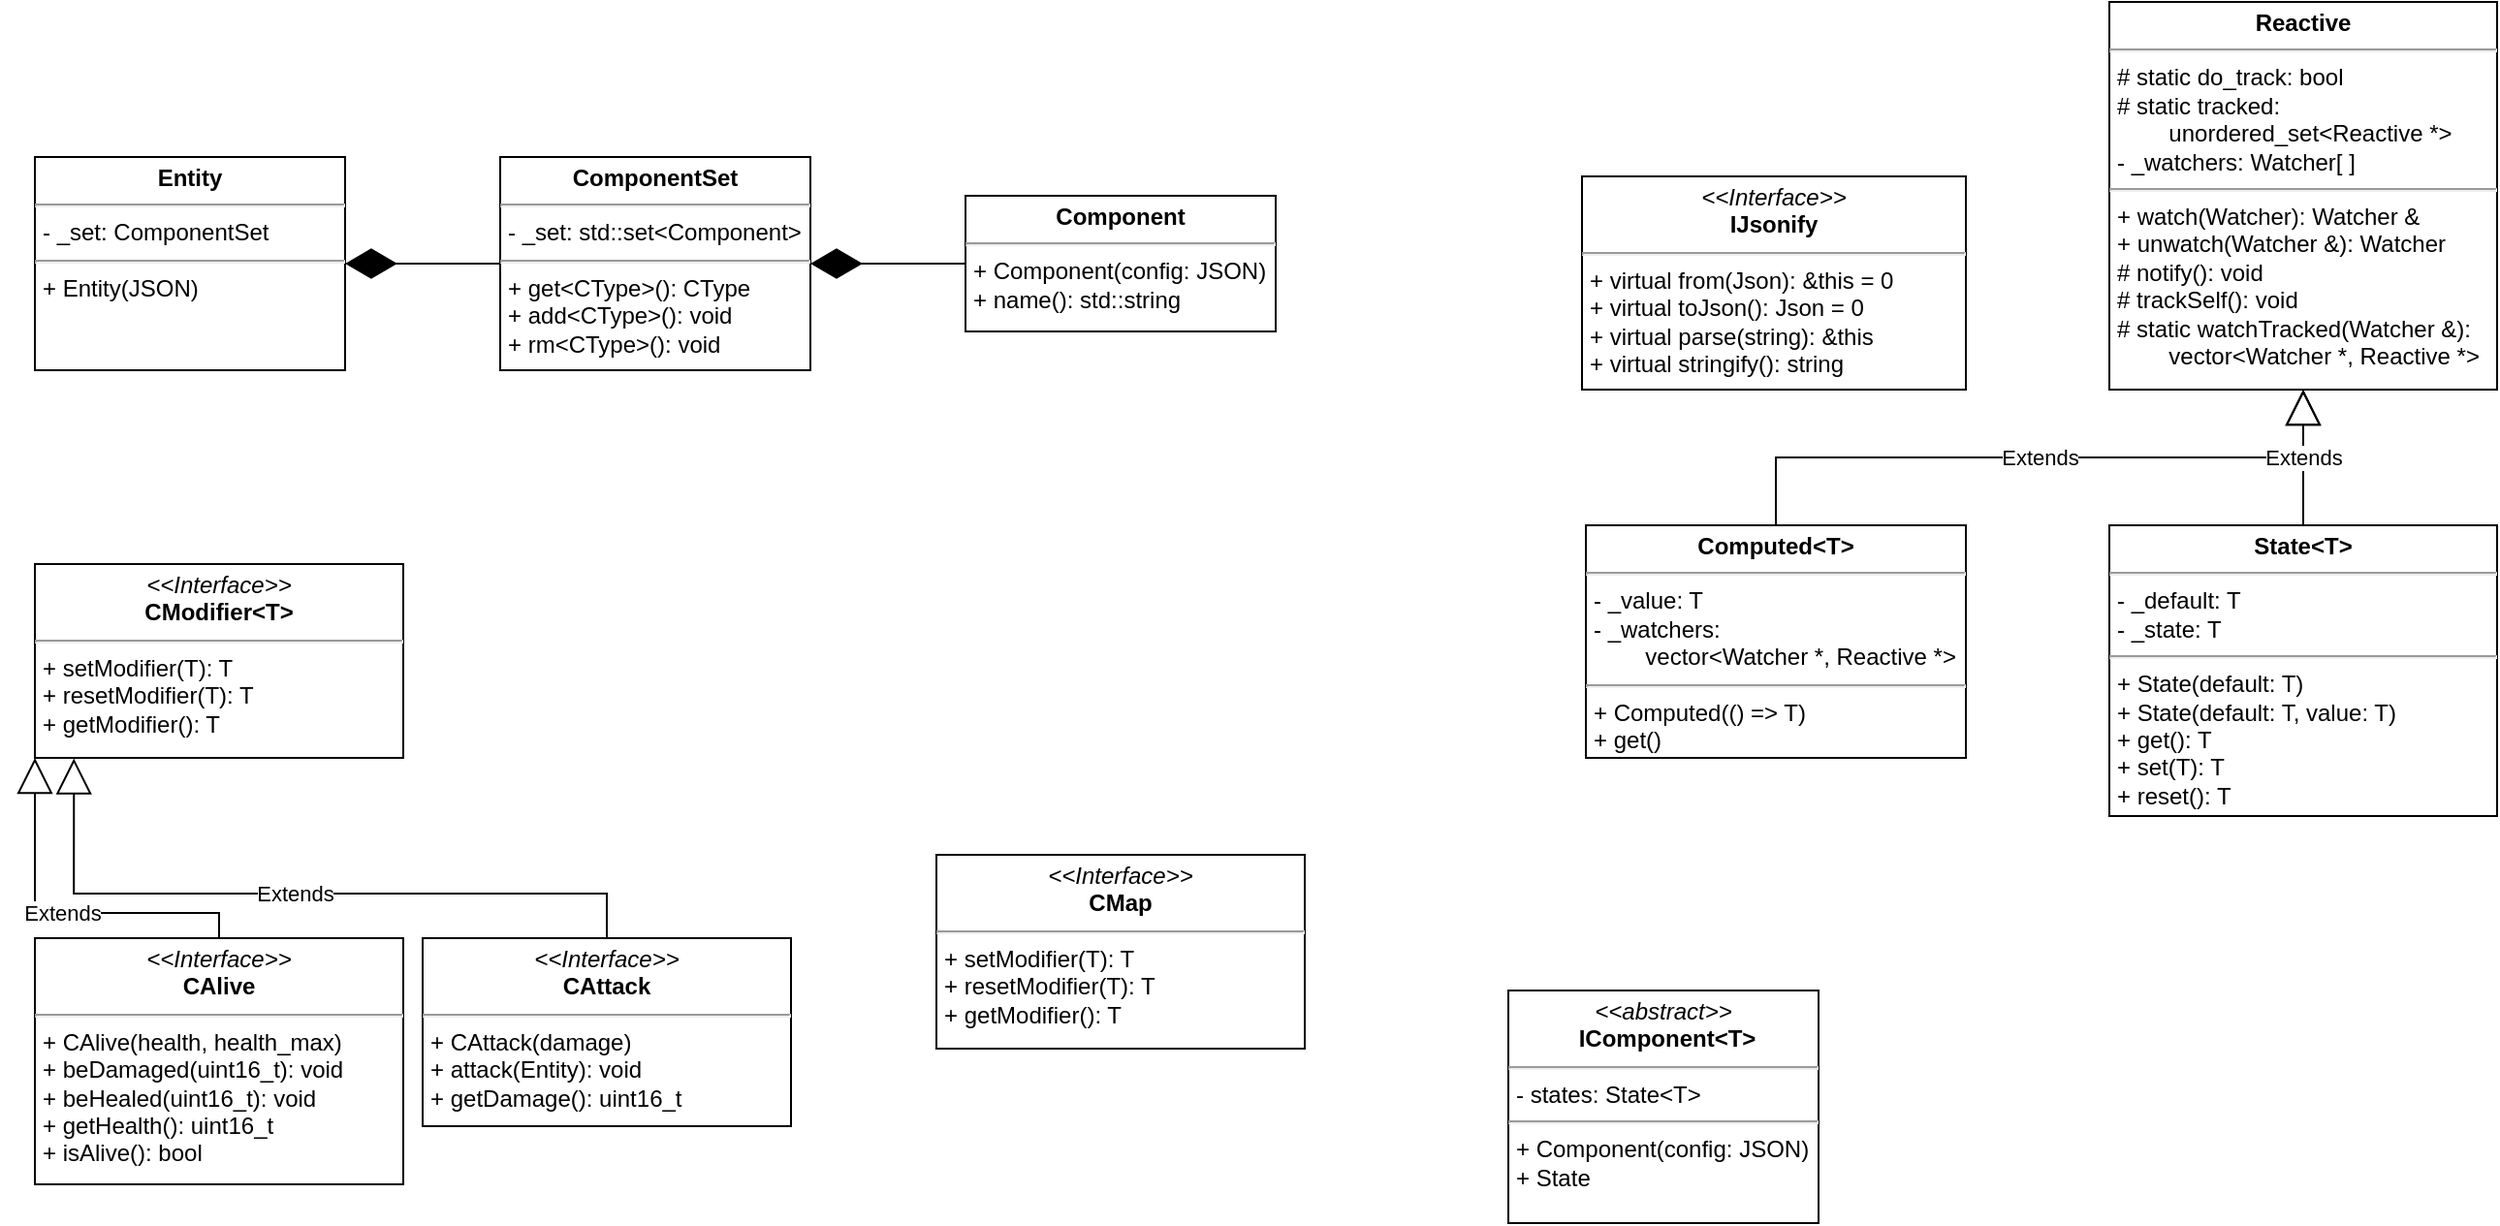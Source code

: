 <mxfile version="25.0.3">
  <diagram id="C5RBs43oDa-KdzZeNtuy" name="Page-1">
    <mxGraphModel dx="875" dy="548" grid="1" gridSize="10" guides="1" tooltips="1" connect="1" arrows="1" fold="1" page="1" pageScale="1" pageWidth="827" pageHeight="1169" math="0" shadow="0">
      <root>
        <mxCell id="WIyWlLk6GJQsqaUBKTNV-0" />
        <mxCell id="WIyWlLk6GJQsqaUBKTNV-1" parent="WIyWlLk6GJQsqaUBKTNV-0" />
        <mxCell id="HwnYzVGG-viCmn4Wa0q9-55" value="Extends" style="endArrow=block;endSize=16;endFill=0;html=1;rounded=0;edgeStyle=orthogonalEdgeStyle;entryX=0;entryY=1;entryDx=0;entryDy=0;" parent="WIyWlLk6GJQsqaUBKTNV-1" source="HwnYzVGG-viCmn4Wa0q9-69" target="HwnYzVGG-viCmn4Wa0q9-71" edge="1">
          <mxGeometry width="160" relative="1" as="geometry">
            <mxPoint x="280" y="410" as="sourcePoint" />
            <mxPoint x="440" y="410" as="targetPoint" />
            <Array as="points">
              <mxPoint x="185" y="500" />
              <mxPoint x="90" y="500" />
            </Array>
          </mxGeometry>
        </mxCell>
        <mxCell id="HwnYzVGG-viCmn4Wa0q9-69" value="&lt;p style=&quot;margin:0px;margin-top:4px;text-align:center;&quot;&gt;&lt;i&gt;&amp;lt;&amp;lt;Interface&amp;gt;&amp;gt;&lt;/i&gt;&lt;br&gt;&lt;b&gt;CAlive&lt;/b&gt;&lt;/p&gt;&lt;hr&gt;&lt;p style=&quot;margin:0px;margin-left:4px;&quot;&gt;+ CAlive(health, health_max)&lt;/p&gt;&lt;p style=&quot;margin:0px;margin-left:4px;&quot;&gt;+ beDamaged(uint16_t): void&lt;/p&gt;&lt;p style=&quot;margin:0px;margin-left:4px;&quot;&gt;+ beHealed(uint16_t): void&lt;/p&gt;&lt;p style=&quot;margin:0px;margin-left:4px;&quot;&gt;+ getHealth(): uint16_t&lt;/p&gt;&lt;p style=&quot;margin:0px;margin-left:4px;&quot;&gt;+ isAlive(): bool&lt;/p&gt;" style="verticalAlign=top;align=left;overflow=fill;html=1;whiteSpace=wrap;" parent="WIyWlLk6GJQsqaUBKTNV-1" vertex="1">
          <mxGeometry x="90" y="513" width="190" height="127" as="geometry" />
        </mxCell>
        <mxCell id="HwnYzVGG-viCmn4Wa0q9-70" style="edgeStyle=orthogonalEdgeStyle;rounded=0;orthogonalLoop=1;jettySize=auto;html=1;exitX=0.5;exitY=1;exitDx=0;exitDy=0;" parent="WIyWlLk6GJQsqaUBKTNV-1" source="HwnYzVGG-viCmn4Wa0q9-69" target="HwnYzVGG-viCmn4Wa0q9-69" edge="1">
          <mxGeometry relative="1" as="geometry" />
        </mxCell>
        <mxCell id="HwnYzVGG-viCmn4Wa0q9-71" value="&lt;p style=&quot;margin:0px;margin-top:4px;text-align:center;&quot;&gt;&lt;i&gt;&amp;lt;&amp;lt;Interface&amp;gt;&amp;gt;&lt;/i&gt;&lt;br&gt;&lt;b&gt;CModifier&amp;lt;T&amp;gt;&lt;/b&gt;&lt;/p&gt;&lt;hr&gt;&lt;p style=&quot;margin:0px;margin-left:4px;&quot;&gt;+ setModifier(T): T&lt;/p&gt;&lt;p style=&quot;margin:0px;margin-left:4px;&quot;&gt;+ resetModifier(T): T&lt;/p&gt;&lt;p style=&quot;margin:0px;margin-left:4px;&quot;&gt;+ getModifier(): T&lt;/p&gt;" style="verticalAlign=top;align=left;overflow=fill;html=1;whiteSpace=wrap;" parent="WIyWlLk6GJQsqaUBKTNV-1" vertex="1">
          <mxGeometry x="90" y="320" width="190" height="100" as="geometry" />
        </mxCell>
        <mxCell id="HwnYzVGG-viCmn4Wa0q9-72" value="&lt;p style=&quot;margin:0px;margin-top:4px;text-align:center;&quot;&gt;&lt;i&gt;&amp;lt;&amp;lt;Interface&amp;gt;&amp;gt;&lt;/i&gt;&lt;br&gt;&lt;b&gt;CAttack&lt;/b&gt;&lt;/p&gt;&lt;hr&gt;&lt;p style=&quot;margin:0px;margin-left:4px;&quot;&gt;+ CAttack(damage)&lt;br&gt;+ attack(Entity): void&lt;/p&gt;&lt;p style=&quot;margin:0px;margin-left:4px;&quot;&gt;+ getDamage(): uint16_t&lt;/p&gt;" style="verticalAlign=top;align=left;overflow=fill;html=1;whiteSpace=wrap;" parent="WIyWlLk6GJQsqaUBKTNV-1" vertex="1">
          <mxGeometry x="290" y="513" width="190" height="97" as="geometry" />
        </mxCell>
        <mxCell id="HwnYzVGG-viCmn4Wa0q9-73" value="Extends" style="endArrow=block;endSize=16;endFill=0;html=1;rounded=0;exitX=0.5;exitY=0;exitDx=0;exitDy=0;entryX=0.106;entryY=1.003;entryDx=0;entryDy=0;edgeStyle=orthogonalEdgeStyle;entryPerimeter=0;" parent="WIyWlLk6GJQsqaUBKTNV-1" source="HwnYzVGG-viCmn4Wa0q9-72" target="HwnYzVGG-viCmn4Wa0q9-71" edge="1">
          <mxGeometry width="160" relative="1" as="geometry">
            <mxPoint x="330" y="500" as="sourcePoint" />
            <mxPoint x="490" y="500" as="targetPoint" />
            <Array as="points">
              <mxPoint x="385" y="490" />
              <mxPoint x="110" y="490" />
            </Array>
          </mxGeometry>
        </mxCell>
        <mxCell id="HwnYzVGG-viCmn4Wa0q9-75" value="&lt;p style=&quot;margin:0px;margin-top:4px;text-align:center;&quot;&gt;&lt;b&gt;ComponentSet&lt;/b&gt;&lt;/p&gt;&lt;hr&gt;&lt;p style=&quot;margin:0px;margin-left:4px;&quot;&gt;- _set: std::set&amp;lt;Component&amp;gt;&lt;/p&gt;&lt;hr&gt;&lt;p style=&quot;margin:0px;margin-left:4px;&quot;&gt;+ get&amp;lt;CType&amp;gt;(): CType&lt;/p&gt;&lt;p style=&quot;margin:0px;margin-left:4px;&quot;&gt;+ add&amp;lt;CType&amp;gt;(): void&lt;/p&gt;&lt;p style=&quot;margin:0px;margin-left:4px;&quot;&gt;+ rm&amp;lt;CType&amp;gt;(): void&lt;/p&gt;" style="verticalAlign=top;align=left;overflow=fill;html=1;whiteSpace=wrap;" parent="WIyWlLk6GJQsqaUBKTNV-1" vertex="1">
          <mxGeometry x="330" y="110" width="160" height="110" as="geometry" />
        </mxCell>
        <mxCell id="HwnYzVGG-viCmn4Wa0q9-76" value="&lt;p style=&quot;margin:0px;margin-top:4px;text-align:center;&quot;&gt;&lt;b&gt;Component&lt;/b&gt;&lt;/p&gt;&lt;hr&gt;&lt;p style=&quot;margin:0px;margin-left:4px;&quot;&gt;+ Component(config: JSON)&lt;/p&gt;&lt;p style=&quot;margin:0px;margin-left:4px;&quot;&gt;+ name(): std::string&lt;/p&gt;" style="verticalAlign=top;align=left;overflow=fill;html=1;whiteSpace=wrap;" parent="WIyWlLk6GJQsqaUBKTNV-1" vertex="1">
          <mxGeometry x="570" y="130" width="160" height="70" as="geometry" />
        </mxCell>
        <mxCell id="HwnYzVGG-viCmn4Wa0q9-81" value="" style="endArrow=diamondThin;endFill=1;endSize=24;html=1;rounded=0;edgeStyle=orthogonalEdgeStyle;" parent="WIyWlLk6GJQsqaUBKTNV-1" source="HwnYzVGG-viCmn4Wa0q9-76" target="HwnYzVGG-viCmn4Wa0q9-75" edge="1">
          <mxGeometry width="160" relative="1" as="geometry">
            <mxPoint x="400" y="440" as="sourcePoint" />
            <mxPoint x="560" y="440" as="targetPoint" />
          </mxGeometry>
        </mxCell>
        <mxCell id="HwnYzVGG-viCmn4Wa0q9-82" value="&lt;p style=&quot;margin:0px;margin-top:4px;text-align:center;&quot;&gt;&lt;b&gt;Entity&lt;/b&gt;&lt;/p&gt;&lt;hr&gt;&lt;p style=&quot;margin:0px;margin-left:4px;&quot;&gt;- _set: ComponentSet&lt;/p&gt;&lt;hr&gt;&lt;p style=&quot;margin:0px;margin-left:4px;&quot;&gt;+ Entity(JSON)&lt;/p&gt;" style="verticalAlign=top;align=left;overflow=fill;html=1;whiteSpace=wrap;" parent="WIyWlLk6GJQsqaUBKTNV-1" vertex="1">
          <mxGeometry x="90" y="110" width="160" height="110" as="geometry" />
        </mxCell>
        <mxCell id="HwnYzVGG-viCmn4Wa0q9-85" value="" style="endArrow=diamondThin;endFill=1;endSize=24;html=1;rounded=0;edgeStyle=orthogonalEdgeStyle;" parent="WIyWlLk6GJQsqaUBKTNV-1" source="HwnYzVGG-viCmn4Wa0q9-75" target="HwnYzVGG-viCmn4Wa0q9-82" edge="1">
          <mxGeometry width="160" relative="1" as="geometry">
            <mxPoint x="270" y="220" as="sourcePoint" />
            <mxPoint x="430" y="220" as="targetPoint" />
          </mxGeometry>
        </mxCell>
        <mxCell id="HwnYzVGG-viCmn4Wa0q9-86" value="&lt;p style=&quot;margin:0px;margin-top:4px;text-align:center;&quot;&gt;&lt;i&gt;&amp;lt;&amp;lt;Interface&amp;gt;&amp;gt;&lt;/i&gt;&lt;br&gt;&lt;b&gt;CMap&lt;/b&gt;&lt;/p&gt;&lt;hr&gt;&lt;p style=&quot;margin:0px;margin-left:4px;&quot;&gt;+ setModifier(T): T&lt;/p&gt;&lt;p style=&quot;margin:0px;margin-left:4px;&quot;&gt;+ resetModifier(T): T&lt;/p&gt;&lt;p style=&quot;margin:0px;margin-left:4px;&quot;&gt;+ getModifier(): T&lt;/p&gt;" style="verticalAlign=top;align=left;overflow=fill;html=1;whiteSpace=wrap;" parent="WIyWlLk6GJQsqaUBKTNV-1" vertex="1">
          <mxGeometry x="555" y="470" width="190" height="100" as="geometry" />
        </mxCell>
        <mxCell id="1AaOihTlzgc76VjH7H-S-1" value="&lt;p style=&quot;margin:0px;margin-top:4px;text-align:center;&quot;&gt;&lt;b&gt;Computed&amp;lt;T&amp;gt;&lt;/b&gt;&lt;/p&gt;&lt;hr&gt;&lt;p style=&quot;margin:0px;margin-left:4px;&quot;&gt;&lt;span style=&quot;background-color: initial;&quot;&gt;- _value: T&lt;/span&gt;&lt;/p&gt;&lt;p style=&quot;margin:0px;margin-left:4px;&quot;&gt;&lt;span style=&quot;background-color: initial;&quot;&gt;- _watchers:&lt;/span&gt;&lt;/p&gt;&lt;p style=&quot;margin:0px;margin-left:4px;&quot;&gt;&lt;span style=&quot;background-color: initial;&quot;&gt;&lt;span style=&quot;white-space: pre;&quot;&gt;&#x9;&lt;/span&gt;vector&amp;lt;Watcher *, Reactive *&amp;gt;&lt;/span&gt;&lt;/p&gt;&lt;hr&gt;&lt;p style=&quot;margin:0px;margin-left:4px;&quot;&gt;&lt;span style=&quot;background-color: initial;&quot;&gt;+ Computed(() =&amp;gt; T)&lt;/span&gt;&lt;/p&gt;&lt;p style=&quot;margin:0px;margin-left:4px;&quot;&gt;&lt;span style=&quot;background-color: initial;&quot;&gt;+ get()&lt;/span&gt;&lt;/p&gt;" style="verticalAlign=top;align=left;overflow=fill;html=1;whiteSpace=wrap;" parent="WIyWlLk6GJQsqaUBKTNV-1" vertex="1">
          <mxGeometry x="890" y="300" width="196" height="120" as="geometry" />
        </mxCell>
        <mxCell id="1AaOihTlzgc76VjH7H-S-2" value="&lt;p style=&quot;margin:0px;margin-top:4px;text-align:center;&quot;&gt;&lt;b&gt;Reactive&lt;/b&gt;&lt;/p&gt;&lt;hr&gt;&lt;p style=&quot;margin: 0px 0px 0px 4px;&quot;&gt;# static do_track: bool&lt;/p&gt;&lt;p style=&quot;margin: 0px 0px 0px 4px;&quot;&gt;# static tracked: &lt;span style=&quot;white-space: pre;&quot;&gt;&#x9;&lt;/span&gt;unordered_set&amp;lt;Reactive *&amp;gt;&lt;/p&gt;&lt;p style=&quot;margin: 0px 0px 0px 4px;&quot;&gt;- _watchers: Watcher[ ]&lt;/p&gt;&lt;hr&gt;&lt;p style=&quot;margin: 0px 0px 0px 4px;&quot;&gt;+ watch(Watcher): Watcher &amp;amp;&lt;/p&gt;&lt;p style=&quot;margin: 0px 0px 0px 4px;&quot;&gt;+ unwatch(Watcher &amp;amp;): Watcher&lt;/p&gt;&lt;p style=&quot;margin: 0px 0px 0px 4px;&quot;&gt;# notify(): void&lt;/p&gt;&lt;p style=&quot;margin: 0px 0px 0px 4px;&quot;&gt;# trackSelf(): void&lt;/p&gt;&lt;p style=&quot;margin: 0px 0px 0px 4px;&quot;&gt;# static watchTracked(Watcher &amp;amp;): &lt;span style=&quot;white-space: pre;&quot;&gt;&#x9;&lt;/span&gt;vector&amp;lt;Watcher *, Reactive *&amp;gt;&lt;/p&gt;" style="verticalAlign=top;align=left;overflow=fill;html=1;whiteSpace=wrap;" parent="WIyWlLk6GJQsqaUBKTNV-1" vertex="1">
          <mxGeometry x="1160" y="30" width="200" height="200" as="geometry" />
        </mxCell>
        <mxCell id="1AaOihTlzgc76VjH7H-S-5" value="&lt;p style=&quot;margin:0px;margin-top:4px;text-align:center;&quot;&gt;&lt;b&gt;State&amp;lt;T&amp;gt;&lt;/b&gt;&lt;/p&gt;&lt;hr&gt;&lt;p style=&quot;margin: 0px 0px 0px 4px;&quot;&gt;- _default: T&lt;/p&gt;&lt;p style=&quot;margin: 0px 0px 0px 4px;&quot;&gt;- _state: T&lt;/p&gt;&lt;hr&gt;&lt;p style=&quot;margin: 0px 0px 0px 4px;&quot;&gt;&lt;span style=&quot;background-color: initial;&quot;&gt;+ State(default: T)&lt;/span&gt;&lt;/p&gt;&lt;p style=&quot;margin: 0px 0px 0px 4px;&quot;&gt;&lt;span style=&quot;background-color: initial;&quot;&gt;+ State(default: T, value: T)&lt;/span&gt;&lt;/p&gt;&lt;p style=&quot;margin: 0px 0px 0px 4px;&quot;&gt;&lt;span style=&quot;background-color: initial;&quot;&gt;+ get(): T&lt;/span&gt;&lt;/p&gt;&lt;p style=&quot;margin: 0px 0px 0px 4px;&quot;&gt;+ set(T): T&lt;/p&gt;&lt;p style=&quot;margin: 0px 0px 0px 4px;&quot;&gt;+ reset(): T&lt;/p&gt;&lt;p style=&quot;margin: 0px 0px 0px 4px;&quot;&gt;&lt;br&gt;&lt;/p&gt;" style="verticalAlign=top;align=left;overflow=fill;html=1;whiteSpace=wrap;" parent="WIyWlLk6GJQsqaUBKTNV-1" vertex="1">
          <mxGeometry x="1160" y="300" width="200" height="150" as="geometry" />
        </mxCell>
        <mxCell id="1AaOihTlzgc76VjH7H-S-10" value="&lt;p style=&quot;margin:0px;margin-top:4px;text-align:center;&quot;&gt;&lt;/p&gt;&lt;i style=&quot;&quot;&gt;&lt;div style=&quot;text-align: center;&quot;&gt;&lt;i style=&quot;background-color: initial;&quot;&gt;&amp;lt;&amp;lt;abstract&amp;gt;&amp;gt;&lt;/i&gt;&lt;/div&gt;&lt;/i&gt;&lt;p style=&quot;text-align: center; margin: 0px 0px 0px 4px;&quot;&gt;&lt;b style=&quot;background-color: initial;&quot;&gt;IComponent&amp;lt;T&amp;gt;&lt;/b&gt;&lt;/p&gt;&lt;hr&gt;&lt;p style=&quot;margin:0px;margin-left:4px;&quot;&gt;- states: State&amp;lt;T&amp;gt;&lt;/p&gt;&lt;hr&gt;&lt;p style=&quot;margin:0px;margin-left:4px;&quot;&gt;+ Component(config: JSON)&lt;/p&gt;&lt;p style=&quot;margin:0px;margin-left:4px;&quot;&gt;+ State&lt;/p&gt;" style="verticalAlign=top;align=left;overflow=fill;html=1;whiteSpace=wrap;" parent="WIyWlLk6GJQsqaUBKTNV-1" vertex="1">
          <mxGeometry x="850" y="540" width="160" height="120" as="geometry" />
        </mxCell>
        <mxCell id="Iq3DH8VqQ_1fEfB8w_CH-1" value="&lt;p style=&quot;margin:0px;margin-top:4px;text-align:center;&quot;&gt;&lt;i&gt;&amp;lt;&amp;lt;Interface&amp;gt;&amp;gt;&lt;/i&gt;&lt;br&gt;&lt;b&gt;IJsonify&lt;/b&gt;&lt;/p&gt;&lt;hr&gt;&lt;p style=&quot;margin:0px;margin-left:4px;&quot;&gt;+ virtual from(Json): &amp;amp;this = 0&lt;/p&gt;&lt;p style=&quot;margin: 0px 0px 0px 4px;&quot;&gt;+ virtual toJson(): Json = 0&lt;/p&gt;&lt;p style=&quot;margin:0px;margin-left:4px;&quot;&gt;+ virtual parse(string): &amp;amp;this&lt;/p&gt;&lt;p style=&quot;margin:0px;margin-left:4px;&quot;&gt;+ virtual stringify(): string&lt;/p&gt;" style="verticalAlign=top;align=left;overflow=fill;html=1;whiteSpace=wrap;" parent="WIyWlLk6GJQsqaUBKTNV-1" vertex="1">
          <mxGeometry x="888" y="120" width="198" height="110" as="geometry" />
        </mxCell>
        <mxCell id="Iq3DH8VqQ_1fEfB8w_CH-8" value="Extends" style="endArrow=block;endSize=16;endFill=0;html=1;rounded=0;edgeStyle=elbowEdgeStyle;elbow=vertical;" parent="WIyWlLk6GJQsqaUBKTNV-1" source="1AaOihTlzgc76VjH7H-S-1" target="1AaOihTlzgc76VjH7H-S-2" edge="1">
          <mxGeometry width="160" relative="1" as="geometry">
            <mxPoint x="1040" y="90" as="sourcePoint" />
            <mxPoint x="1200" y="90" as="targetPoint" />
          </mxGeometry>
        </mxCell>
        <mxCell id="Iq3DH8VqQ_1fEfB8w_CH-9" value="Extends" style="endArrow=block;endSize=16;endFill=0;html=1;rounded=0;edgeStyle=elbowEdgeStyle;elbow=vertical;" parent="WIyWlLk6GJQsqaUBKTNV-1" source="1AaOihTlzgc76VjH7H-S-5" target="1AaOihTlzgc76VjH7H-S-2" edge="1">
          <mxGeometry width="160" relative="1" as="geometry">
            <mxPoint x="1160" y="220" as="sourcePoint" />
            <mxPoint x="1320" y="220" as="targetPoint" />
          </mxGeometry>
        </mxCell>
      </root>
    </mxGraphModel>
  </diagram>
</mxfile>
